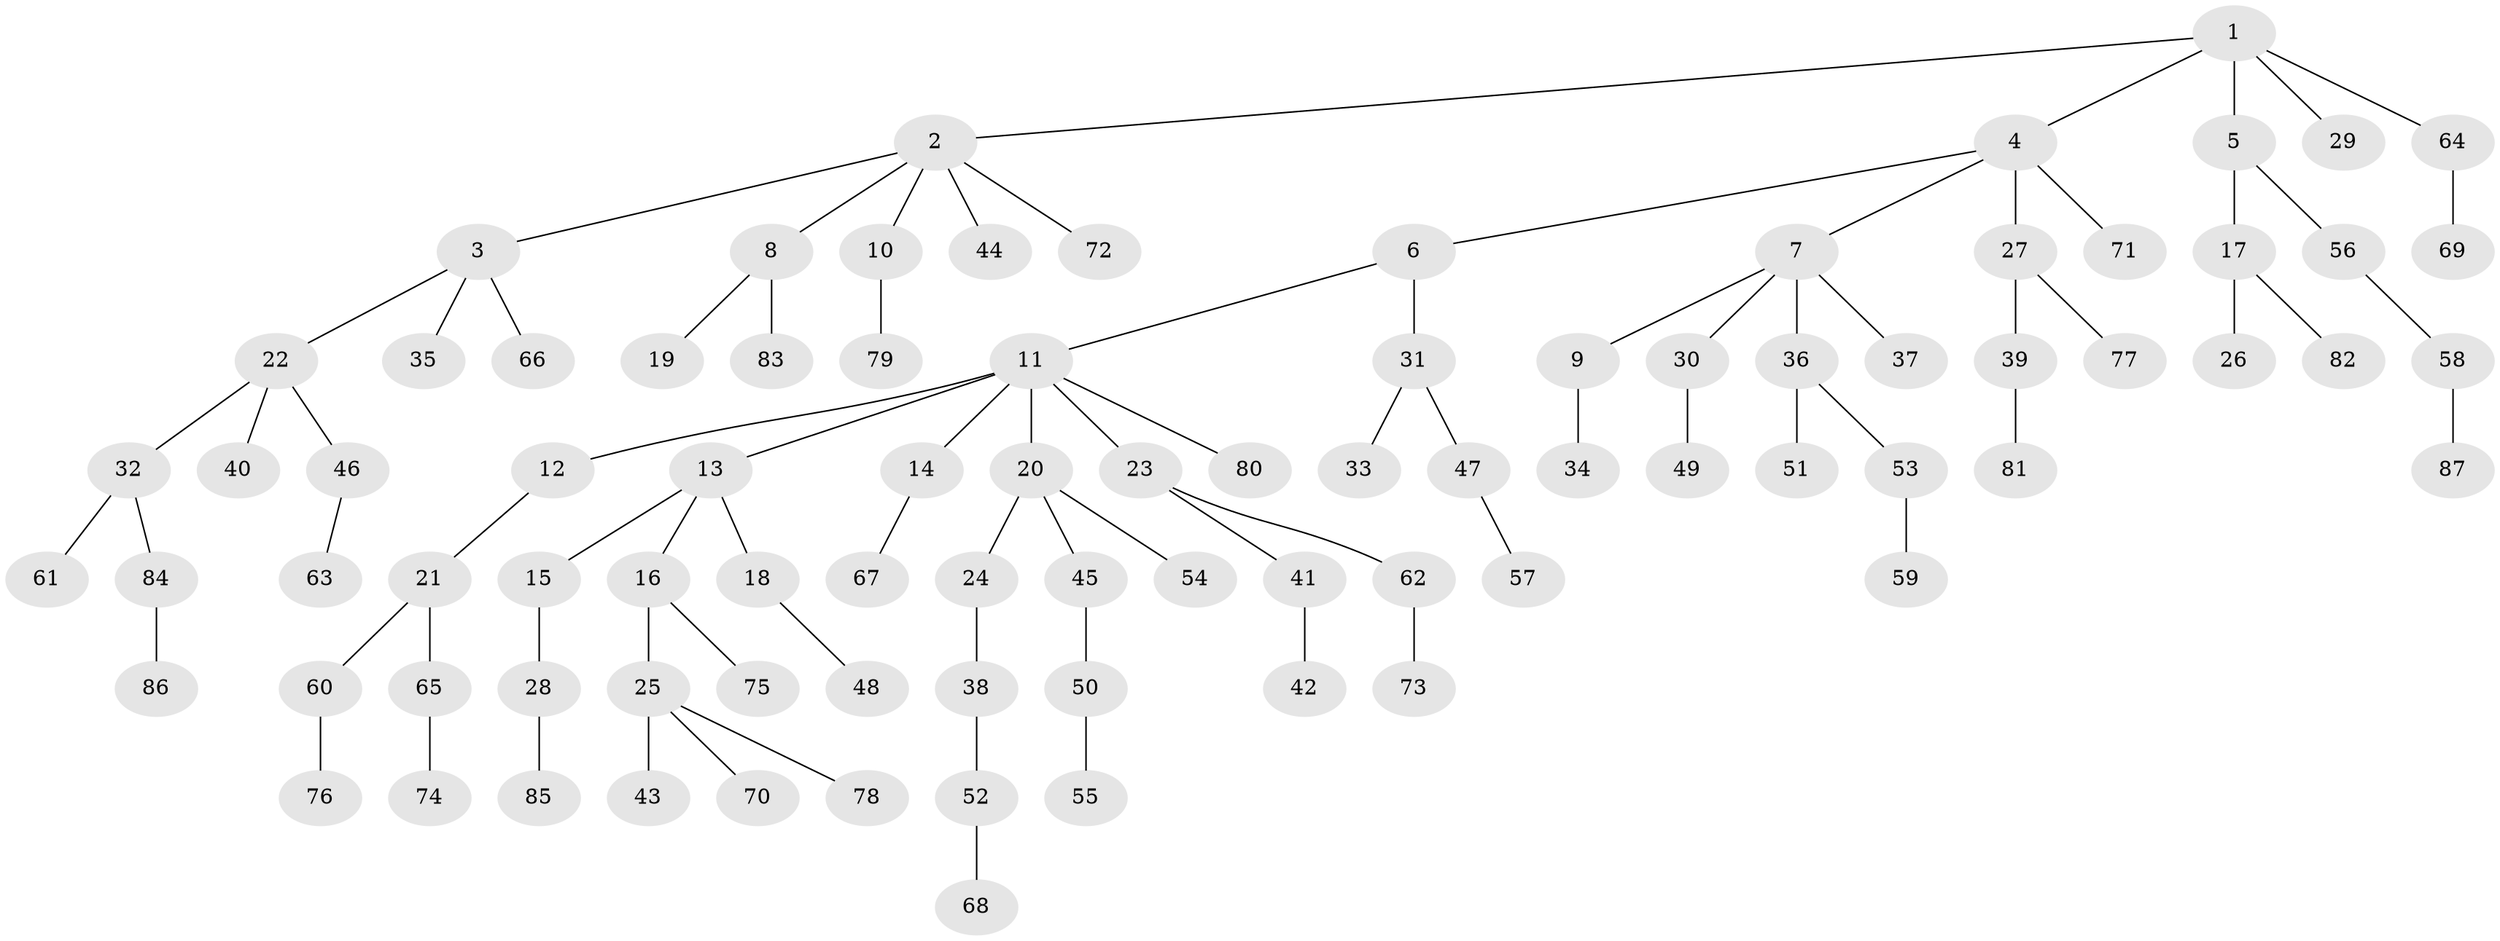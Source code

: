 // Generated by graph-tools (version 1.1) at 2025/36/03/09/25 02:36:35]
// undirected, 87 vertices, 86 edges
graph export_dot {
graph [start="1"]
  node [color=gray90,style=filled];
  1;
  2;
  3;
  4;
  5;
  6;
  7;
  8;
  9;
  10;
  11;
  12;
  13;
  14;
  15;
  16;
  17;
  18;
  19;
  20;
  21;
  22;
  23;
  24;
  25;
  26;
  27;
  28;
  29;
  30;
  31;
  32;
  33;
  34;
  35;
  36;
  37;
  38;
  39;
  40;
  41;
  42;
  43;
  44;
  45;
  46;
  47;
  48;
  49;
  50;
  51;
  52;
  53;
  54;
  55;
  56;
  57;
  58;
  59;
  60;
  61;
  62;
  63;
  64;
  65;
  66;
  67;
  68;
  69;
  70;
  71;
  72;
  73;
  74;
  75;
  76;
  77;
  78;
  79;
  80;
  81;
  82;
  83;
  84;
  85;
  86;
  87;
  1 -- 2;
  1 -- 4;
  1 -- 5;
  1 -- 29;
  1 -- 64;
  2 -- 3;
  2 -- 8;
  2 -- 10;
  2 -- 44;
  2 -- 72;
  3 -- 22;
  3 -- 35;
  3 -- 66;
  4 -- 6;
  4 -- 7;
  4 -- 27;
  4 -- 71;
  5 -- 17;
  5 -- 56;
  6 -- 11;
  6 -- 31;
  7 -- 9;
  7 -- 30;
  7 -- 36;
  7 -- 37;
  8 -- 19;
  8 -- 83;
  9 -- 34;
  10 -- 79;
  11 -- 12;
  11 -- 13;
  11 -- 14;
  11 -- 20;
  11 -- 23;
  11 -- 80;
  12 -- 21;
  13 -- 15;
  13 -- 16;
  13 -- 18;
  14 -- 67;
  15 -- 28;
  16 -- 25;
  16 -- 75;
  17 -- 26;
  17 -- 82;
  18 -- 48;
  20 -- 24;
  20 -- 45;
  20 -- 54;
  21 -- 60;
  21 -- 65;
  22 -- 32;
  22 -- 40;
  22 -- 46;
  23 -- 41;
  23 -- 62;
  24 -- 38;
  25 -- 43;
  25 -- 70;
  25 -- 78;
  27 -- 39;
  27 -- 77;
  28 -- 85;
  30 -- 49;
  31 -- 33;
  31 -- 47;
  32 -- 61;
  32 -- 84;
  36 -- 51;
  36 -- 53;
  38 -- 52;
  39 -- 81;
  41 -- 42;
  45 -- 50;
  46 -- 63;
  47 -- 57;
  50 -- 55;
  52 -- 68;
  53 -- 59;
  56 -- 58;
  58 -- 87;
  60 -- 76;
  62 -- 73;
  64 -- 69;
  65 -- 74;
  84 -- 86;
}
